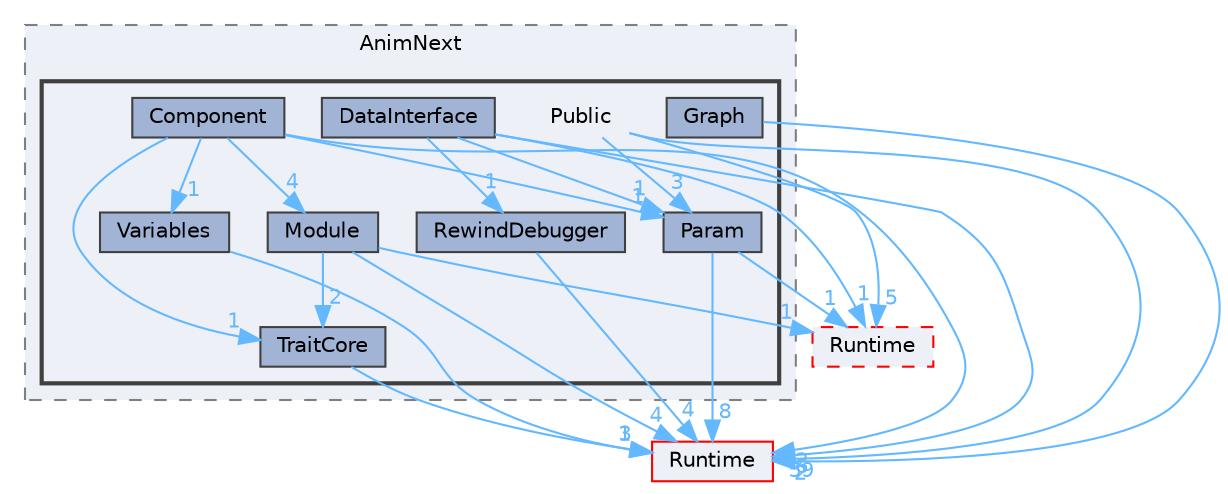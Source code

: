 digraph "Public"
{
 // INTERACTIVE_SVG=YES
 // LATEX_PDF_SIZE
  bgcolor="transparent";
  edge [fontname=Helvetica,fontsize=10,labelfontname=Helvetica,labelfontsize=10];
  node [fontname=Helvetica,fontsize=10,shape=box,height=0.2,width=0.4];
  compound=true
  subgraph clusterdir_d5a7f320e501526d14f6821cbe39089c {
    graph [ bgcolor="#edf0f7", pencolor="grey50", label="AnimNext", fontname=Helvetica,fontsize=10 style="filled,dashed", URL="dir_d5a7f320e501526d14f6821cbe39089c.html",tooltip=""]
  subgraph clusterdir_d648a13db9274bdc4841efe443a96b2c {
    graph [ bgcolor="#edf0f7", pencolor="grey25", label="", fontname=Helvetica,fontsize=10 style="filled,bold", URL="dir_d648a13db9274bdc4841efe443a96b2c.html",tooltip=""]
    dir_d648a13db9274bdc4841efe443a96b2c [shape=plaintext, label="Public"];
  dir_80924a709f4cdebea86f6ddd2b6b6e7c [label="Component", fillcolor="#a2b4d6", color="grey25", style="filled", URL="dir_80924a709f4cdebea86f6ddd2b6b6e7c.html",tooltip=""];
  dir_3f80247802bc814695c874a49f678ea4 [label="DataInterface", fillcolor="#a2b4d6", color="grey25", style="filled", URL="dir_3f80247802bc814695c874a49f678ea4.html",tooltip=""];
  dir_18fc80d9bf7393781b2fa32817e7582f [label="Graph", fillcolor="#a2b4d6", color="grey25", style="filled", URL="dir_18fc80d9bf7393781b2fa32817e7582f.html",tooltip=""];
  dir_a265dc84f33aaa6bccc6ca9adaa8bc71 [label="Module", fillcolor="#a2b4d6", color="grey25", style="filled", URL="dir_a265dc84f33aaa6bccc6ca9adaa8bc71.html",tooltip=""];
  dir_80a2ca12b0838b75b102c60a0834a1ab [label="Param", fillcolor="#a2b4d6", color="grey25", style="filled", URL="dir_80a2ca12b0838b75b102c60a0834a1ab.html",tooltip=""];
  dir_a8fd2b63ed3d53c95a5aa27a745cf635 [label="RewindDebugger", fillcolor="#a2b4d6", color="grey25", style="filled", URL="dir_a8fd2b63ed3d53c95a5aa27a745cf635.html",tooltip=""];
  dir_609c5e18024af8785b85702287b00dac [label="TraitCore", fillcolor="#a2b4d6", color="grey25", style="filled", URL="dir_609c5e18024af8785b85702287b00dac.html",tooltip=""];
  dir_7812871dae2dfcdc3c37527a411554fe [label="Variables", fillcolor="#a2b4d6", color="grey25", style="filled", URL="dir_7812871dae2dfcdc3c37527a411554fe.html",tooltip=""];
  }
  }
  dir_7536b172fbd480bfd146a1b1acd6856b [label="Runtime", fillcolor="#edf0f7", color="red", style="filled", URL="dir_7536b172fbd480bfd146a1b1acd6856b.html",tooltip=""];
  dir_a60e1ce30f7313164a0e11a69cddad56 [label="Runtime", fillcolor="#edf0f7", color="red", style="filled,dashed", URL="dir_a60e1ce30f7313164a0e11a69cddad56.html",tooltip=""];
  dir_d648a13db9274bdc4841efe443a96b2c->dir_7536b172fbd480bfd146a1b1acd6856b [headlabel="59", labeldistance=1.5 headhref="dir_000787_000984.html" href="dir_000787_000984.html" color="steelblue1" fontcolor="steelblue1"];
  dir_d648a13db9274bdc4841efe443a96b2c->dir_80a2ca12b0838b75b102c60a0834a1ab [headlabel="3", labeldistance=1.5 headhref="dir_000787_000717.html" href="dir_000787_000717.html" color="steelblue1" fontcolor="steelblue1"];
  dir_d648a13db9274bdc4841efe443a96b2c->dir_a60e1ce30f7313164a0e11a69cddad56 [headlabel="5", labeldistance=1.5 headhref="dir_000787_000983.html" href="dir_000787_000983.html" color="steelblue1" fontcolor="steelblue1"];
  dir_80924a709f4cdebea86f6ddd2b6b6e7c->dir_609c5e18024af8785b85702287b00dac [headlabel="1", labeldistance=1.5 headhref="dir_000222_001205.html" href="dir_000222_001205.html" color="steelblue1" fontcolor="steelblue1"];
  dir_80924a709f4cdebea86f6ddd2b6b6e7c->dir_7536b172fbd480bfd146a1b1acd6856b [headlabel="2", labeldistance=1.5 headhref="dir_000222_000984.html" href="dir_000222_000984.html" color="steelblue1" fontcolor="steelblue1"];
  dir_80924a709f4cdebea86f6ddd2b6b6e7c->dir_7812871dae2dfcdc3c37527a411554fe [headlabel="1", labeldistance=1.5 headhref="dir_000222_001242.html" href="dir_000222_001242.html" color="steelblue1" fontcolor="steelblue1"];
  dir_80924a709f4cdebea86f6ddd2b6b6e7c->dir_80a2ca12b0838b75b102c60a0834a1ab [headlabel="1", labeldistance=1.5 headhref="dir_000222_000717.html" href="dir_000222_000717.html" color="steelblue1" fontcolor="steelblue1"];
  dir_80924a709f4cdebea86f6ddd2b6b6e7c->dir_a265dc84f33aaa6bccc6ca9adaa8bc71 [headlabel="4", labeldistance=1.5 headhref="dir_000222_000662.html" href="dir_000222_000662.html" color="steelblue1" fontcolor="steelblue1"];
  dir_3f80247802bc814695c874a49f678ea4->dir_7536b172fbd480bfd146a1b1acd6856b [headlabel="6", labeldistance=1.5 headhref="dir_000291_000984.html" href="dir_000291_000984.html" color="steelblue1" fontcolor="steelblue1"];
  dir_3f80247802bc814695c874a49f678ea4->dir_80a2ca12b0838b75b102c60a0834a1ab [headlabel="1", labeldistance=1.5 headhref="dir_000291_000717.html" href="dir_000291_000717.html" color="steelblue1" fontcolor="steelblue1"];
  dir_3f80247802bc814695c874a49f678ea4->dir_a60e1ce30f7313164a0e11a69cddad56 [headlabel="1", labeldistance=1.5 headhref="dir_000291_000983.html" href="dir_000291_000983.html" color="steelblue1" fontcolor="steelblue1"];
  dir_3f80247802bc814695c874a49f678ea4->dir_a8fd2b63ed3d53c95a5aa27a745cf635 [headlabel="1", labeldistance=1.5 headhref="dir_000291_000965.html" href="dir_000291_000965.html" color="steelblue1" fontcolor="steelblue1"];
  dir_18fc80d9bf7393781b2fa32817e7582f->dir_7536b172fbd480bfd146a1b1acd6856b [headlabel="2", labeldistance=1.5 headhref="dir_000451_000984.html" href="dir_000451_000984.html" color="steelblue1" fontcolor="steelblue1"];
  dir_a265dc84f33aaa6bccc6ca9adaa8bc71->dir_609c5e18024af8785b85702287b00dac [headlabel="2", labeldistance=1.5 headhref="dir_000662_001205.html" href="dir_000662_001205.html" color="steelblue1" fontcolor="steelblue1"];
  dir_a265dc84f33aaa6bccc6ca9adaa8bc71->dir_7536b172fbd480bfd146a1b1acd6856b [headlabel="4", labeldistance=1.5 headhref="dir_000662_000984.html" href="dir_000662_000984.html" color="steelblue1" fontcolor="steelblue1"];
  dir_a265dc84f33aaa6bccc6ca9adaa8bc71->dir_a60e1ce30f7313164a0e11a69cddad56 [headlabel="1", labeldistance=1.5 headhref="dir_000662_000983.html" href="dir_000662_000983.html" color="steelblue1" fontcolor="steelblue1"];
  dir_80a2ca12b0838b75b102c60a0834a1ab->dir_7536b172fbd480bfd146a1b1acd6856b [headlabel="8", labeldistance=1.5 headhref="dir_000717_000984.html" href="dir_000717_000984.html" color="steelblue1" fontcolor="steelblue1"];
  dir_80a2ca12b0838b75b102c60a0834a1ab->dir_a60e1ce30f7313164a0e11a69cddad56 [headlabel="1", labeldistance=1.5 headhref="dir_000717_000983.html" href="dir_000717_000983.html" color="steelblue1" fontcolor="steelblue1"];
  dir_a8fd2b63ed3d53c95a5aa27a745cf635->dir_7536b172fbd480bfd146a1b1acd6856b [headlabel="4", labeldistance=1.5 headhref="dir_000965_000984.html" href="dir_000965_000984.html" color="steelblue1" fontcolor="steelblue1"];
  dir_609c5e18024af8785b85702287b00dac->dir_7536b172fbd480bfd146a1b1acd6856b [headlabel="3", labeldistance=1.5 headhref="dir_001205_000984.html" href="dir_001205_000984.html" color="steelblue1" fontcolor="steelblue1"];
  dir_7812871dae2dfcdc3c37527a411554fe->dir_7536b172fbd480bfd146a1b1acd6856b [headlabel="1", labeldistance=1.5 headhref="dir_001242_000984.html" href="dir_001242_000984.html" color="steelblue1" fontcolor="steelblue1"];
}
